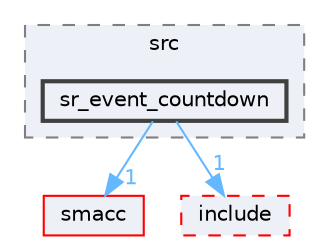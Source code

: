 digraph "smacc_state_reactor_library/sr_event_countdown/src/sr_event_countdown"
{
 // LATEX_PDF_SIZE
  bgcolor="transparent";
  edge [fontname=Helvetica,fontsize=10,labelfontname=Helvetica,labelfontsize=10];
  node [fontname=Helvetica,fontsize=10,shape=box,height=0.2,width=0.4];
  compound=true
  subgraph clusterdir_cae328915cb51be078ef27b88bc5ef59 {
    graph [ bgcolor="#edf0f7", pencolor="grey50", label="src", fontname=Helvetica,fontsize=10 style="filled,dashed", URL="dir_cae328915cb51be078ef27b88bc5ef59.html",tooltip=""]
  dir_19edf7d027ef4715a1842029f05f4771 [label="sr_event_countdown", fillcolor="#edf0f7", color="grey25", style="filled,bold", URL="dir_19edf7d027ef4715a1842029f05f4771.html",tooltip=""];
  }
  dir_6e3e4532ae0db906acb0c92fce514b9e [label="smacc", fillcolor="#edf0f7", color="red", style="filled", URL="dir_6e3e4532ae0db906acb0c92fce514b9e.html",tooltip=""];
  dir_7ba2444b471081265a0484f1cac4f1b4 [label="include", fillcolor="#edf0f7", color="red", style="filled,dashed", URL="dir_7ba2444b471081265a0484f1cac4f1b4.html",tooltip=""];
  dir_19edf7d027ef4715a1842029f05f4771->dir_6e3e4532ae0db906acb0c92fce514b9e [headlabel="1", labeldistance=1.5 headhref="dir_000107_000090.html" color="steelblue1" fontcolor="steelblue1"];
  dir_19edf7d027ef4715a1842029f05f4771->dir_7ba2444b471081265a0484f1cac4f1b4 [headlabel="1", labeldistance=1.5 headhref="dir_000107_000057.html" color="steelblue1" fontcolor="steelblue1"];
}
